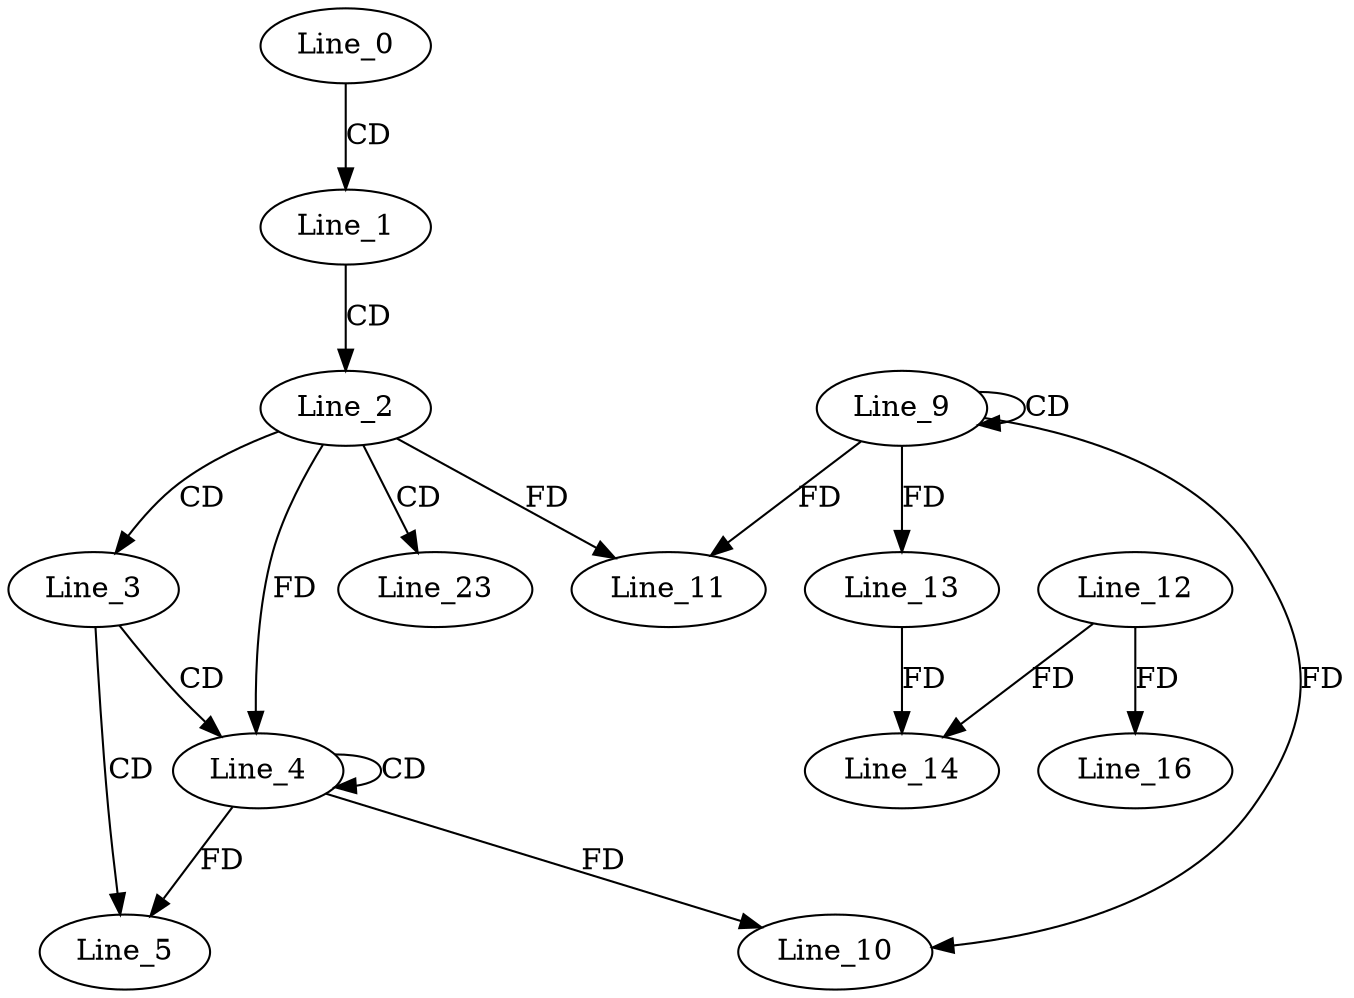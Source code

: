 digraph G {
  Line_0;
  Line_1;
  Line_2;
  Line_3;
  Line_4;
  Line_4;
  Line_5;
  Line_9;
  Line_9;
  Line_10;
  Line_10;
  Line_11;
  Line_11;
  Line_13;
  Line_12;
  Line_14;
  Line_13;
  Line_14;
  Line_16;
  Line_23;
  Line_0 -> Line_1 [ label="CD" ];
  Line_1 -> Line_2 [ label="CD" ];
  Line_2 -> Line_3 [ label="CD" ];
  Line_3 -> Line_4 [ label="CD" ];
  Line_4 -> Line_4 [ label="CD" ];
  Line_2 -> Line_4 [ label="FD" ];
  Line_3 -> Line_5 [ label="CD" ];
  Line_4 -> Line_5 [ label="FD" ];
  Line_9 -> Line_9 [ label="CD" ];
  Line_9 -> Line_10 [ label="FD" ];
  Line_4 -> Line_10 [ label="FD" ];
  Line_9 -> Line_11 [ label="FD" ];
  Line_2 -> Line_11 [ label="FD" ];
  Line_9 -> Line_13 [ label="FD" ];
  Line_12 -> Line_14 [ label="FD" ];
  Line_13 -> Line_14 [ label="FD" ];
  Line_12 -> Line_16 [ label="FD" ];
  Line_2 -> Line_23 [ label="CD" ];
}
